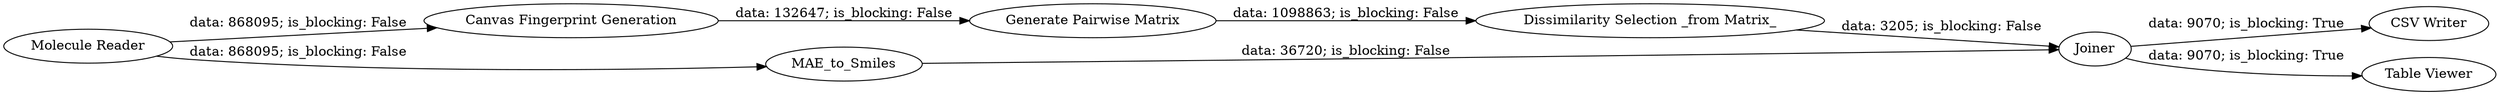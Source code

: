digraph {
	"-2976151832361320822_84" [label="Molecule Reader"]
	"-2976151832361320822_8236" [label="Dissimilarity Selection _from Matrix_"]
	"-2976151832361320822_182" [label="CSV Writer"]
	"-2976151832361320822_44" [label="Canvas Fingerprint Generation"]
	"-2976151832361320822_85" [label="Table Viewer"]
	"-2976151832361320822_45" [label="Generate Pairwise Matrix"]
	"-2976151832361320822_8235" [label=MAE_to_Smiles]
	"-2976151832361320822_8238" [label=Joiner]
	"-2976151832361320822_44" -> "-2976151832361320822_45" [label="data: 132647; is_blocking: False"]
	"-2976151832361320822_8236" -> "-2976151832361320822_8238" [label="data: 3205; is_blocking: False"]
	"-2976151832361320822_84" -> "-2976151832361320822_44" [label="data: 868095; is_blocking: False"]
	"-2976151832361320822_84" -> "-2976151832361320822_8235" [label="data: 868095; is_blocking: False"]
	"-2976151832361320822_8238" -> "-2976151832361320822_182" [label="data: 9070; is_blocking: True"]
	"-2976151832361320822_8238" -> "-2976151832361320822_85" [label="data: 9070; is_blocking: True"]
	"-2976151832361320822_45" -> "-2976151832361320822_8236" [label="data: 1098863; is_blocking: False"]
	"-2976151832361320822_8235" -> "-2976151832361320822_8238" [label="data: 36720; is_blocking: False"]
	rankdir=LR
}
